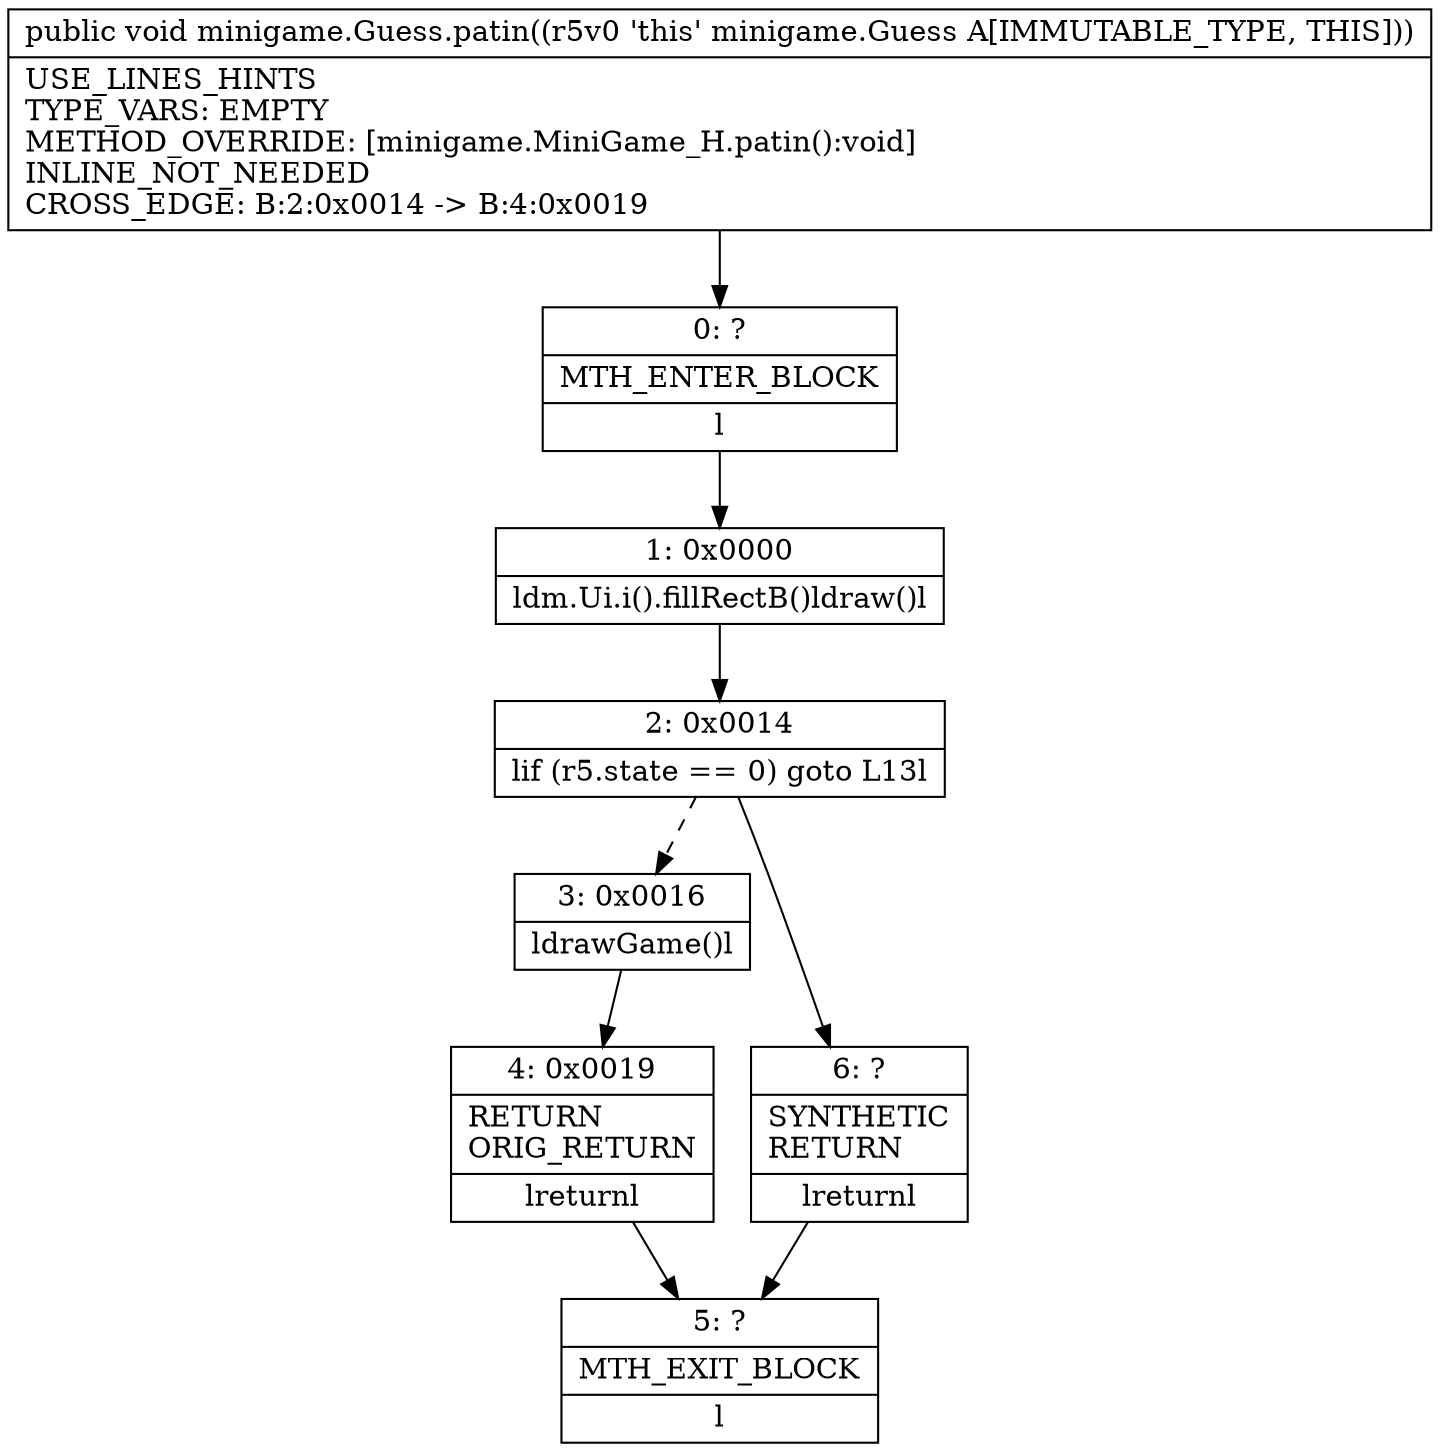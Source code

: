 digraph "CFG forminigame.Guess.patin()V" {
Node_0 [shape=record,label="{0\:\ ?|MTH_ENTER_BLOCK\l|l}"];
Node_1 [shape=record,label="{1\:\ 0x0000|ldm.Ui.i().fillRectB()ldraw()l}"];
Node_2 [shape=record,label="{2\:\ 0x0014|lif (r5.state == 0) goto L13l}"];
Node_3 [shape=record,label="{3\:\ 0x0016|ldrawGame()l}"];
Node_4 [shape=record,label="{4\:\ 0x0019|RETURN\lORIG_RETURN\l|lreturnl}"];
Node_5 [shape=record,label="{5\:\ ?|MTH_EXIT_BLOCK\l|l}"];
Node_6 [shape=record,label="{6\:\ ?|SYNTHETIC\lRETURN\l|lreturnl}"];
MethodNode[shape=record,label="{public void minigame.Guess.patin((r5v0 'this' minigame.Guess A[IMMUTABLE_TYPE, THIS]))  | USE_LINES_HINTS\lTYPE_VARS: EMPTY\lMETHOD_OVERRIDE: [minigame.MiniGame_H.patin():void]\lINLINE_NOT_NEEDED\lCROSS_EDGE: B:2:0x0014 \-\> B:4:0x0019\l}"];
MethodNode -> Node_0;
Node_0 -> Node_1;
Node_1 -> Node_2;
Node_2 -> Node_3[style=dashed];
Node_2 -> Node_6;
Node_3 -> Node_4;
Node_4 -> Node_5;
Node_6 -> Node_5;
}

